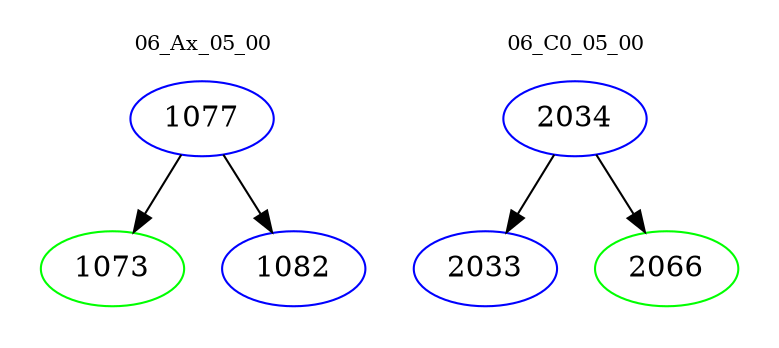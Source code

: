 digraph{
subgraph cluster_0 {
color = white
label = "06_Ax_05_00";
fontsize=10;
T0_1077 [label="1077", color="blue"]
T0_1077 -> T0_1073 [color="black"]
T0_1073 [label="1073", color="green"]
T0_1077 -> T0_1082 [color="black"]
T0_1082 [label="1082", color="blue"]
}
subgraph cluster_1 {
color = white
label = "06_C0_05_00";
fontsize=10;
T1_2034 [label="2034", color="blue"]
T1_2034 -> T1_2033 [color="black"]
T1_2033 [label="2033", color="blue"]
T1_2034 -> T1_2066 [color="black"]
T1_2066 [label="2066", color="green"]
}
}
